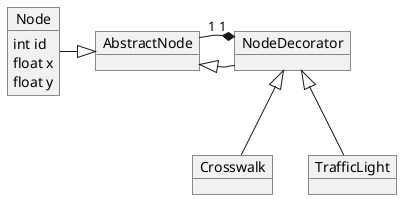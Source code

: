 @startuml

object Node {
    int id
    float x
    float y
}

object AbstractNode

object NodeDecorator

object Crosswalk
object TrafficLight

Node -r-|> AbstractNode
NodeDecorator -u-|> AbstractNode
AbstractNode "1" -* "1" NodeDecorator
Crosswalk -u-|> NodeDecorator
TrafficLight -u-|> NodeDecorator

@enduml